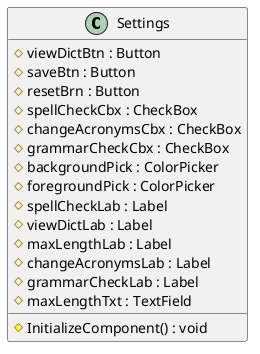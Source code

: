 @startuml SettingsDesigner

class Settings
{
    # viewDictBtn : Button
    # saveBtn : Button
    # resetBrn : Button
    # spellCheckCbx : CheckBox
    # changeAcronymsCbx : CheckBox
    # grammarCheckCbx : CheckBox
    # backgroundPick : ColorPicker
    # foregroundPick : ColorPicker
    # spellCheckLab : Label
    # viewDictLab : Label
    # maxLengthLab : Label
    # changeAcronymsLab : Label
    # grammarCheckLab : Label
    # maxLengthTxt : TextField
    # InitializeComponent() : void
}

@enduml